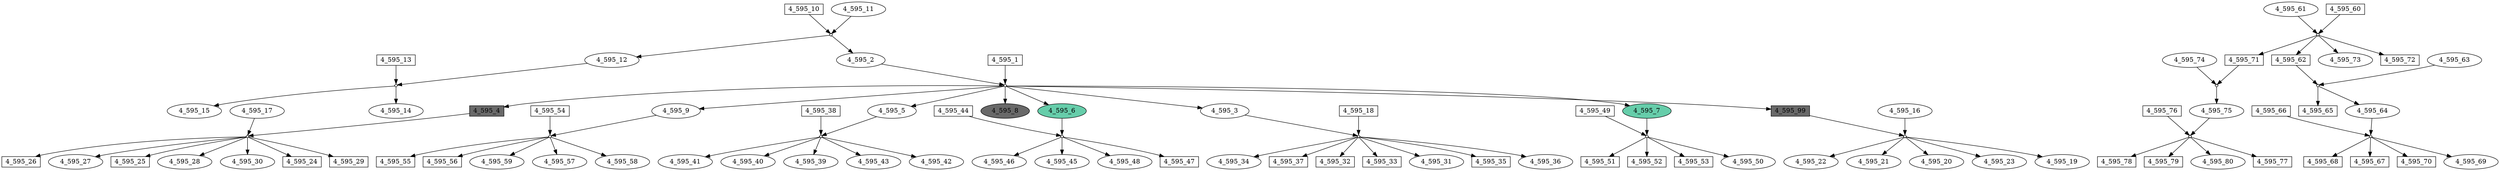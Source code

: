 digraph {
	"4_595_24" [shape=box fillcolor=white fontcolor=black height=0.3 regular=0 shape=box style=filled width=0.5]
	"4_595_4x4_595_17" -> "4_595_24"
	"4_595_29" [shape=box fillcolor=white fontcolor=black height=0.3 regular=0 shape=box style=filled width=0.5]
	"4_595_4x4_595_17" -> "4_595_29"
	"4_595_23" [shape=box fillcolor=white fontcolor=black height=0.3 regular=0 shape=ellipse style=filled width=0.5]
	"4_595_99x4_595_16" -> "4_595_23"
	"4_595_26" [shape=box fillcolor=white fontcolor=black height=0.3 regular=0 shape=box style=filled width=0.5]
	"4_595_4x4_595_17" -> "4_595_26"
	"4_595_27" [shape=box fillcolor=white fontcolor=black height=0.3 regular=0 shape=ellipse style=filled width=0.5]
	"4_595_4x4_595_17" -> "4_595_27"
	"4_595_41" [shape=box fillcolor=white fontcolor=black height=0.3 regular=0 shape=ellipse style=filled width=0.5]
	"4_595_38x4_595_5" -> "4_595_41"
	"4_595_25" [shape=box fillcolor=white fontcolor=black height=0.3 regular=0 shape=box style=filled width=0.5]
	"4_595_4x4_595_17" -> "4_595_25"
	"4_595_3" [shape=box fillcolor=white fontcolor=black height=0.3 regular=0 shape=ellipse style=filled width=0.5]
	"4_595_1x4_595_2" -> "4_595_3"
	"4_595_3" -> "4_595_18x4_595_3"
	"4_595_38" [shape=box fillcolor=white fontcolor=black height=0.3 regular=0 shape=box style=filled width=0.5]
	"4_595_38" -> "4_595_38x4_595_5"
	"4_595_8" [shape=box fillcolor=dimgrey fontcolor=black height=0.3 regular=0 shape=ellipse style=filled width=0.5]
	"4_595_1x4_595_2" -> "4_595_8"
	"4_595_9" [shape=box fillcolor=white fontcolor=black height=0.3 regular=0 shape=ellipse style=filled width=0.5]
	"4_595_1x4_595_2" -> "4_595_9"
	"4_595_9" -> "4_595_54x4_595_9"
	"4_595_40" [shape=box fillcolor=white fontcolor=black height=0.3 regular=0 shape=ellipse style=filled width=0.5]
	"4_595_38x4_595_5" -> "4_595_40"
	"4_595_39" [shape=box fillcolor=white fontcolor=black height=0.3 regular=0 shape=ellipse style=filled width=0.5]
	"4_595_38x4_595_5" -> "4_595_39"
	"4_595_68" [shape=box fillcolor=white fontcolor=black height=0.3 regular=0 shape=box style=filled width=0.5]
	"4_595_66x4_595_64" -> "4_595_68"
	"4_595_67" [shape=box fillcolor=white fontcolor=black height=0.3 regular=0 shape=box style=filled width=0.5]
	"4_595_66x4_595_64" -> "4_595_67"
	"4_595_19" [shape=box fillcolor=white fontcolor=black height=0.3 regular=0 shape=ellipse style=filled width=0.5]
	"4_595_99x4_595_16" -> "4_595_19"
	"4_595_5" [shape=box fillcolor=white fontcolor=black height=0.3 regular=0 shape=ellipse style=filled width=0.5]
	"4_595_1x4_595_2" -> "4_595_5"
	"4_595_5" -> "4_595_38x4_595_5"
	"4_595_22" [shape=box fillcolor=white fontcolor=black height=0.3 regular=0 shape=ellipse style=filled width=0.5]
	"4_595_99x4_595_16" -> "4_595_22"
	"4_595_17" [shape=box fillcolor=white fontcolor=black height=0.3 regular=0 shape=ellipse style=filled width=0.5]
	"4_595_17" -> "4_595_4x4_595_17"
	"4_595_2" [shape=box fillcolor=white fontcolor=black height=0.3 regular=0 shape=ellipse style=filled width=0.5]
	"4_595_10x4_595_11" -> "4_595_2"
	"4_595_2" -> "4_595_1x4_595_2"
	"4_595_1" [shape=box fillcolor=white fontcolor=black height=0.3 regular=0 shape=box style=filled width=0.5]
	"4_595_1" -> "4_595_1x4_595_2"
	"4_595_10" [shape=box fillcolor=white fontcolor=black height=0.3 regular=0 shape=box style=filled width=0.5]
	"4_595_10" -> "4_595_10x4_595_11"
	"4_595_11" [shape=box fillcolor=white fontcolor=black height=0.3 regular=0 shape=ellipse style=filled width=0.5]
	"4_595_11" -> "4_595_10x4_595_11"
	"4_595_12" [shape=box fillcolor=white fontcolor=black height=0.3 regular=0 shape=ellipse style=filled width=0.5]
	"4_595_10x4_595_11" -> "4_595_12"
	"4_595_12" -> "4_595_13x4_595_12"
	"4_595_13" [shape=box fillcolor=white fontcolor=black height=0.3 regular=0 shape=box style=filled width=0.5]
	"4_595_13" -> "4_595_13x4_595_12"
	"4_595_14" [shape=box fillcolor=white fontcolor=black height=0.3 regular=0 shape=ellipse style=filled width=0.5]
	"4_595_13x4_595_12" -> "4_595_14"
	"4_595_15" [shape=box fillcolor=white fontcolor=black height=0.3 regular=0 shape=ellipse style=filled width=0.5]
	"4_595_13x4_595_12" -> "4_595_15"
	"4_595_49" [shape=box fillcolor=white fontcolor=black height=0.3 regular=0 shape=box style=filled width=0.5]
	"4_595_49" -> "4_595_49x4_595_7"
	"4_595_48" [shape=box fillcolor=white fontcolor=black height=0.3 regular=0 shape=ellipse style=filled width=0.5]
	"4_595_44x4_595_6" -> "4_595_48"
	"4_595_47" [shape=box fillcolor=white fontcolor=black height=0.3 regular=0 shape=box style=filled width=0.5]
	"4_595_44x4_595_6" -> "4_595_47"
	"4_595_46" [shape=box fillcolor=white fontcolor=black height=0.3 regular=0 shape=ellipse style=filled width=0.5]
	"4_595_44x4_595_6" -> "4_595_46"
	"4_595_45" [shape=box fillcolor=white fontcolor=black height=0.3 regular=0 shape=ellipse style=filled width=0.5]
	"4_595_44x4_595_6" -> "4_595_45"
	"4_595_50" [shape=box fillcolor=white fontcolor=black height=0.3 regular=0 shape=ellipse style=filled width=0.5]
	"4_595_49x4_595_7" -> "4_595_50"
	"4_595_51" [shape=box fillcolor=white fontcolor=black height=0.3 regular=0 shape=box style=filled width=0.5]
	"4_595_49x4_595_7" -> "4_595_51"
	"4_595_52" [shape=box fillcolor=white fontcolor=black height=0.3 regular=0 shape=box style=filled width=0.5]
	"4_595_49x4_595_7" -> "4_595_52"
	"4_595_70" [shape=box fillcolor=white fontcolor=black height=0.3 regular=0 shape=box style=filled width=0.5]
	"4_595_66x4_595_64" -> "4_595_70"
	"4_595_53" [shape=box fillcolor=white fontcolor=black height=0.3 regular=0 shape=box style=filled width=0.5]
	"4_595_49x4_595_7" -> "4_595_53"
	"4_595_44" [shape=box fillcolor=white fontcolor=black height=0.3 regular=0 shape=box style=filled width=0.5]
	"4_595_44" -> "4_595_44x4_595_6"
	"4_595_43" [shape=box fillcolor=white fontcolor=black height=0.3 regular=0 shape=ellipse style=filled width=0.5]
	"4_595_38x4_595_5" -> "4_595_43"
	"4_595_54" [shape=box fillcolor=white fontcolor=black height=0.3 regular=0 shape=box style=filled width=0.5]
	"4_595_54" -> "4_595_54x4_595_9"
	"4_595_55" [shape=box fillcolor=white fontcolor=black height=0.3 regular=0 shape=box style=filled width=0.5]
	"4_595_54x4_595_9" -> "4_595_55"
	"4_595_56" [shape=box fillcolor=white fontcolor=black height=0.3 regular=0 shape=box style=filled width=0.5]
	"4_595_54x4_595_9" -> "4_595_56"
	"4_595_42" [shape=box fillcolor=white fontcolor=black height=0.3 regular=0 shape=ellipse style=filled width=0.5]
	"4_595_38x4_595_5" -> "4_595_42"
	"4_595_21" [shape=box fillcolor=white fontcolor=black height=0.3 regular=0 shape=ellipse style=filled width=0.5]
	"4_595_99x4_595_16" -> "4_595_21"
	"4_595_66" [shape=box fillcolor=white fontcolor=black height=0.3 regular=0 shape=box style=filled width=0.5]
	"4_595_66" -> "4_595_66x4_595_64"
	"4_595_28" [shape=box fillcolor=white fontcolor=black height=0.3 regular=0 shape=ellipse style=filled width=0.5]
	"4_595_4x4_595_17" -> "4_595_28"
	"4_595_64" [shape=box fillcolor=white fontcolor=black height=0.3 regular=0 shape=ellipse style=filled width=0.5]
	"4_595_62x4_595_63" -> "4_595_64"
	"4_595_64" -> "4_595_66x4_595_64"
	"4_595_78" [shape=box fillcolor=white fontcolor=black height=0.3 regular=0 shape=box style=filled width=0.5]
	"4_595_76x4_595_75" -> "4_595_78"
	"4_595_76" [shape=box fillcolor=white fontcolor=black height=0.3 regular=0 shape=box style=filled width=0.5]
	"4_595_76" -> "4_595_76x4_595_75"
	"4_595_75" [shape=box fillcolor=white fontcolor=black height=0.3 regular=0 shape=ellipse style=filled width=0.5]
	"4_595_71x4_595_74" -> "4_595_75"
	"4_595_75" -> "4_595_76x4_595_75"
	"4_595_74" [shape=box fillcolor=white fontcolor=black height=0.3 regular=0 shape=ellipse style=filled width=0.5]
	"4_595_74" -> "4_595_71x4_595_74"
	"4_595_73" [shape=box fillcolor=white fontcolor=black height=0.3 regular=0 shape=ellipse style=filled width=0.5]
	"4_595_60x4_595_61" -> "4_595_73"
	"4_595_72" [shape=box fillcolor=white fontcolor=black height=0.3 regular=0 shape=box style=filled width=0.5]
	"4_595_60x4_595_61" -> "4_595_72"
	"4_595_62" [shape=box fillcolor=white fontcolor=black height=0.3 regular=0 shape=box style=filled width=0.5]
	"4_595_60x4_595_61" -> "4_595_62"
	"4_595_62" -> "4_595_62x4_595_63"
	"4_595_65" [shape=box fillcolor=white fontcolor=black height=0.3 regular=0 shape=box style=filled width=0.5]
	"4_595_62x4_595_63" -> "4_595_65"
	"4_595_61" [shape=box fillcolor=white fontcolor=black height=0.3 regular=0 shape=ellipse style=filled width=0.5]
	"4_595_61" -> "4_595_60x4_595_61"
	"4_595_60" [shape=box fillcolor=white fontcolor=black height=0.3 regular=0 shape=box style=filled width=0.5]
	"4_595_60" -> "4_595_60x4_595_61"
	"4_595_35" [shape=box fillcolor=white fontcolor=black height=0.3 regular=0 shape=box style=filled width=0.5]
	"4_595_18x4_595_3" -> "4_595_35"
	"4_595_36" [shape=box fillcolor=white fontcolor=black height=0.3 regular=0 shape=ellipse style=filled width=0.5]
	"4_595_18x4_595_3" -> "4_595_36"
	"4_595_34" [shape=box fillcolor=white fontcolor=black height=0.3 regular=0 shape=ellipse style=filled width=0.5]
	"4_595_18x4_595_3" -> "4_595_34"
	"4_595_37" [shape=box fillcolor=white fontcolor=black height=0.3 regular=0 shape=box style=filled width=0.5]
	"4_595_18x4_595_3" -> "4_595_37"
	"4_595_32" [shape=box fillcolor=white fontcolor=black height=0.3 regular=0 shape=box style=filled width=0.5]
	"4_595_18x4_595_3" -> "4_595_32"
	"4_595_6" [shape=box fillcolor=aquamarine3 fontcolor=black height=0.3 regular=0 shape=ellipse style=filled width=0.5]
	"4_595_1x4_595_2" -> "4_595_6"
	"4_595_6" -> "4_595_44x4_595_6"
	"4_595_59" [shape=box fillcolor=white fontcolor=black height=0.3 regular=0 shape=ellipse style=filled width=0.5]
	"4_595_54x4_595_9" -> "4_595_59"
	"4_595_7" [shape=box fillcolor=aquamarine3 fontcolor=black height=0.3 regular=0 shape=ellipse style=filled width=0.5]
	"4_595_1x4_595_2" -> "4_595_7"
	"4_595_7" -> "4_595_49x4_595_7"
	"4_595_16" [shape=box fillcolor=white fontcolor=black height=0.3 regular=0 shape=ellipse style=filled width=0.5]
	"4_595_16" -> "4_595_99x4_595_16"
	"4_595_20" [shape=box fillcolor=white fontcolor=black height=0.3 regular=0 shape=ellipse style=filled width=0.5]
	"4_595_99x4_595_16" -> "4_595_20"
	"4_595_99" [shape=box fillcolor=dimgrey fontcolor=black height=0.3 regular=0 shape=box style=filled width=0.5]
	"4_595_1x4_595_2" -> "4_595_99"
	"4_595_99" -> "4_595_99x4_595_16"
	"4_595_33" [shape=box fillcolor=white fontcolor=black height=0.3 regular=0 shape=box style=filled width=0.5]
	"4_595_18x4_595_3" -> "4_595_33"
	"4_595_31" [shape=box fillcolor=white fontcolor=black height=0.3 regular=0 shape=ellipse style=filled width=0.5]
	"4_595_18x4_595_3" -> "4_595_31"
	"4_595_18" [shape=box fillcolor=white fontcolor=black height=0.3 regular=0 shape=box style=filled width=0.5]
	"4_595_18" -> "4_595_18x4_595_3"
	"4_595_69" [shape=box fillcolor=white fontcolor=black height=0.3 regular=0 shape=ellipse style=filled width=0.5]
	"4_595_66x4_595_64" -> "4_595_69"
	"4_595_4" [shape=box fillcolor=dimgrey fontcolor=black height=0.3 regular=0 shape=box style=filled width=0.5]
	"4_595_1x4_595_2" -> "4_595_4"
	"4_595_4" -> "4_595_4x4_595_17"
	"4_595_30" [shape=box fillcolor=white fontcolor=black height=0.3 regular=0 shape=ellipse style=filled width=0.5]
	"4_595_4x4_595_17" -> "4_595_30"
	"4_595_79" [shape=box fillcolor=white fontcolor=black height=0.3 regular=0 shape=box style=filled width=0.5]
	"4_595_76x4_595_75" -> "4_595_79"
	"4_595_80" [shape=box fillcolor=white fontcolor=black height=0.3 regular=0 shape=ellipse style=filled width=0.5]
	"4_595_76x4_595_75" -> "4_595_80"
	"4_595_71" [shape=box fillcolor=white fontcolor=black height=0.3 regular=0 shape=box style=filled width=0.5]
	"4_595_60x4_595_61" -> "4_595_71"
	"4_595_71" -> "4_595_71x4_595_74"
	"4_595_77" [shape=box fillcolor=white fontcolor=black height=0.3 regular=0 shape=box style=filled width=0.5]
	"4_595_76x4_595_75" -> "4_595_77"
	"4_595_63" [shape=box fillcolor=white fontcolor=black height=0.3 regular=0 shape=ellipse style=filled width=0.5]
	"4_595_63" -> "4_595_62x4_595_63"
	"4_595_57" [shape=box fillcolor=white fontcolor=black height=0.3 regular=0 shape=ellipse style=filled width=0.5]
	"4_595_54x4_595_9" -> "4_595_57"
	"4_595_58" [shape=box fillcolor=white fontcolor=black height=0.3 regular=0 shape=ellipse style=filled width=0.5]
	"4_595_54x4_595_9" -> "4_595_58"
	"4_595_76x4_595_75" [label="" height=.1 shape=diamond width=.1]
	"4_595_62x4_595_63" [label="" height=.1 shape=diamond width=.1]
	"4_595_38x4_595_5" [label="" height=.1 shape=diamond width=.1]
	"4_595_1x4_595_2" [label="" height=.1 shape=diamond width=.1]
	"4_595_99x4_595_16" [label="" height=.1 shape=diamond width=.1]
	"4_595_44x4_595_6" [label="" height=.1 shape=diamond width=.1]
	"4_595_13x4_595_12" [label="" height=.1 shape=diamond width=.1]
	"4_595_10x4_595_11" [label="" height=.1 shape=diamond width=.1]
	"4_595_49x4_595_7" [label="" height=.1 shape=diamond width=.1]
	"4_595_18x4_595_3" [label="" height=.1 shape=diamond width=.1]
	"4_595_71x4_595_74" [label="" height=.1 shape=diamond width=.1]
	"4_595_54x4_595_9" [label="" height=.1 shape=diamond width=.1]
	"4_595_4x4_595_17" [label="" height=.1 shape=diamond width=.1]
	"4_595_60x4_595_61" [label="" height=.1 shape=diamond width=.1]
	"4_595_66x4_595_64" [label="" height=.1 shape=diamond width=.1]
}
